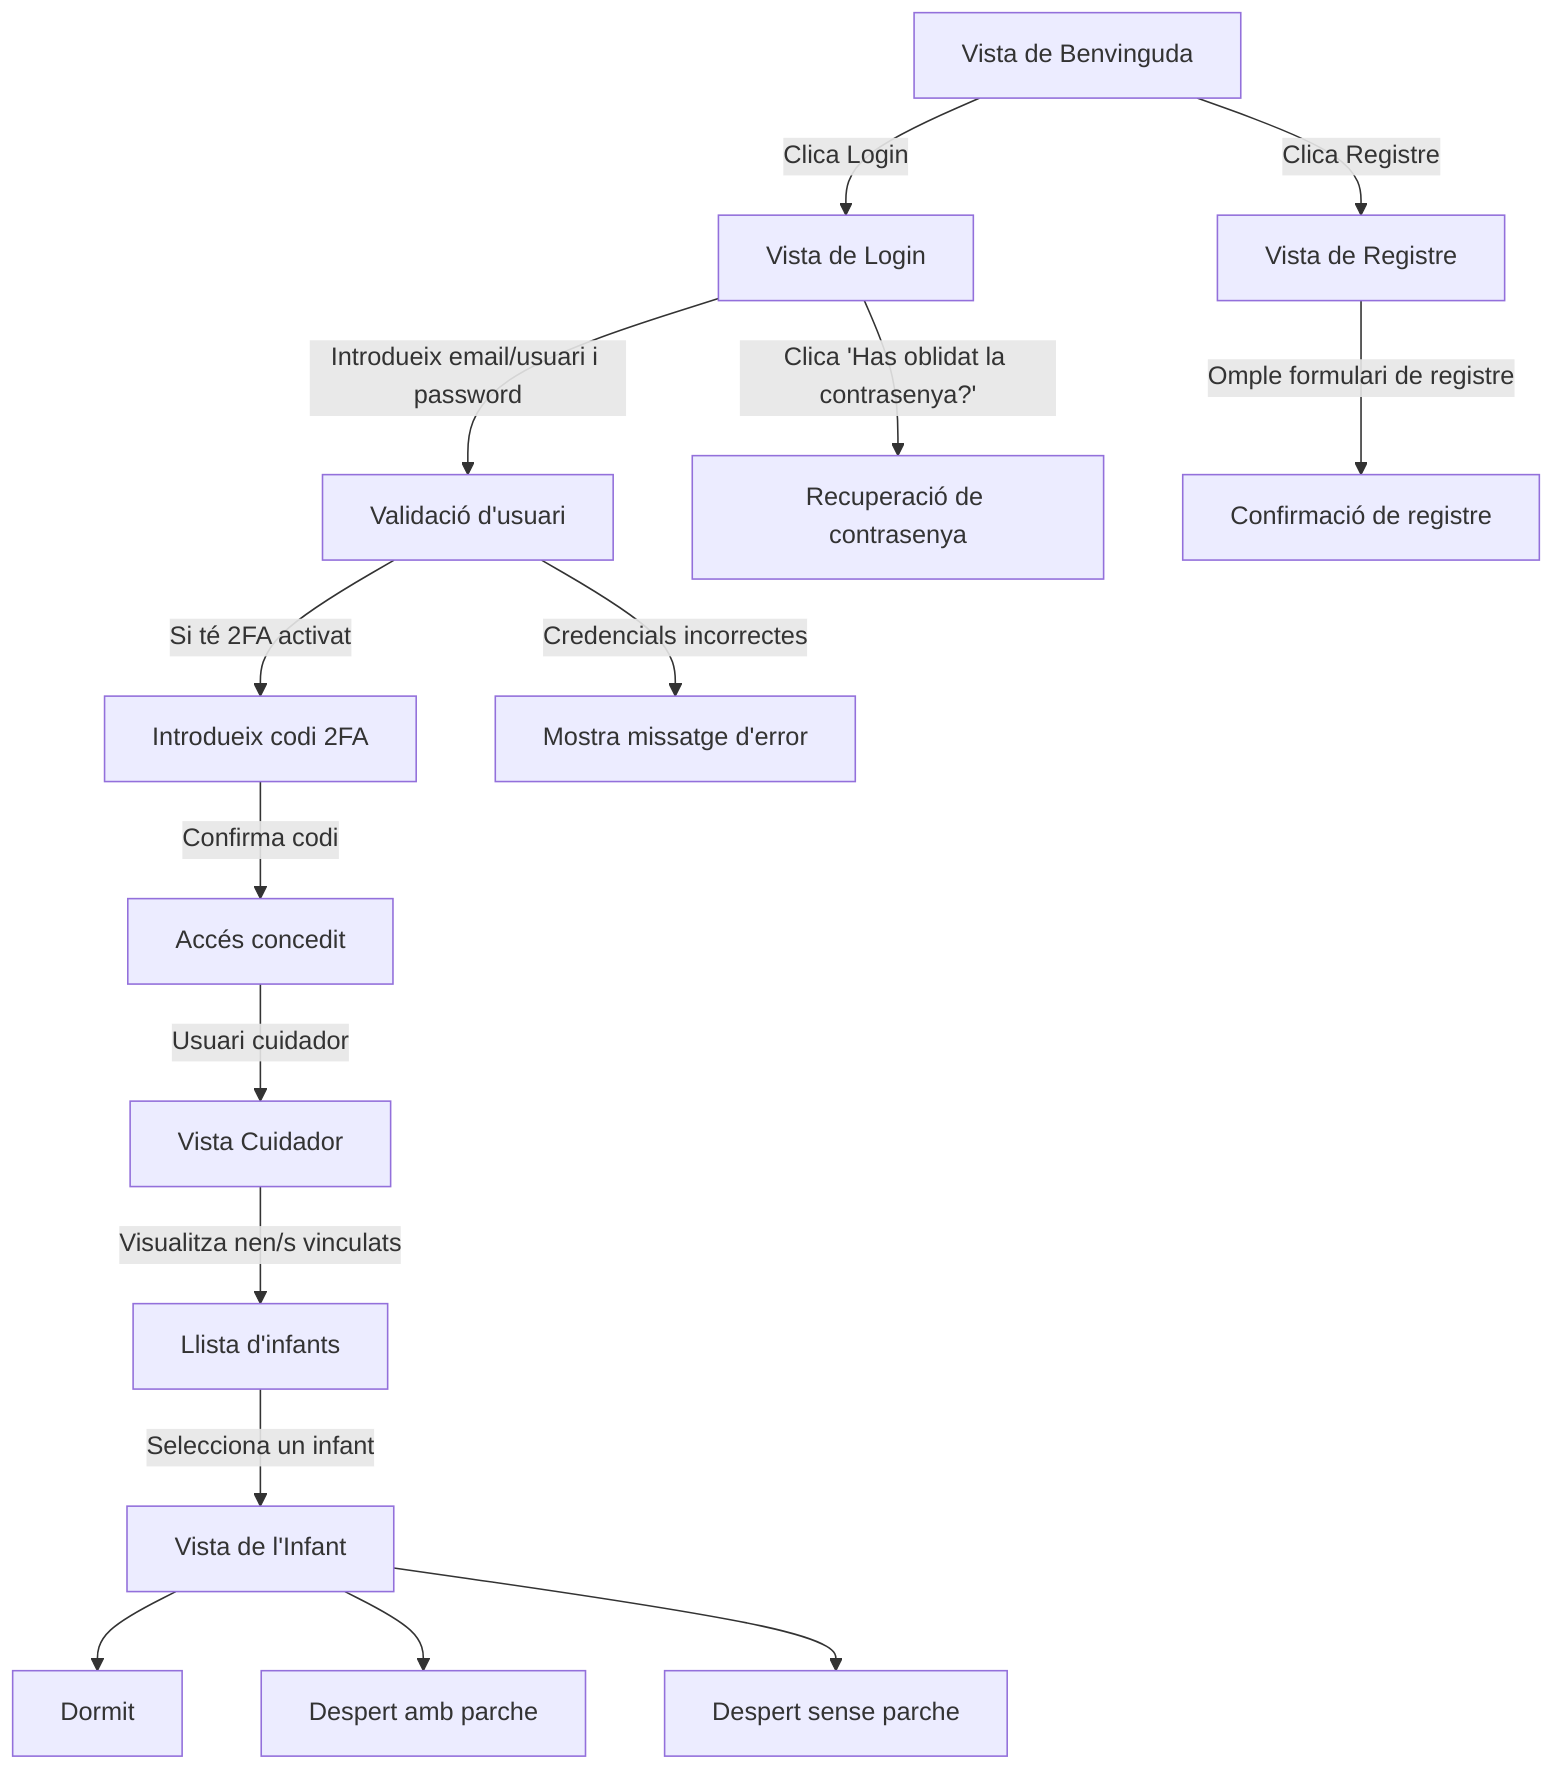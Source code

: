 flowchart TD
    %% Inici (Benvinguda)
    A[Vista de Benvinguda] -->|Clica Login| B[Vista de Login]
    A -->|Clica Registre| C[Vista de Registre]

    %% Login
    B -->|Introdueix email/usuari i password| D[Validació d'usuari]
    D -->|Si té 2FA activat| E[Introdueix codi 2FA]
     %%2F autentificació en dos passos per assegurar-se també al entrar a l'aplicació 
     %%i es una persona despistada amb les contrasenyes com jo
    E -->|Confirma codi| F[Accés concedit]
    D -->|Credencials incorrectes| G[Mostra missatge d'error]
    B -->|Clica 'Has oblidat la contrasenya?'| H[Recuperació de contrasenya]

    %% Registre
    C -->|Omple formulari de registre| I[Confirmació de registre]

    %% Accés a l'aplicació com a cuidador
    F -->|Usuari cuidador| J[Vista Cuidador]
    J -->|Visualitza nen/s vinculats| K[Llista d'infants]
    K -->|Selecciona un infant| L[Vista de l'Infant]

    %% Estats de l'infant
    L --> N[Dormit]
    L --> O[Despert amb parche]
    L --> P[Despert sense parche]